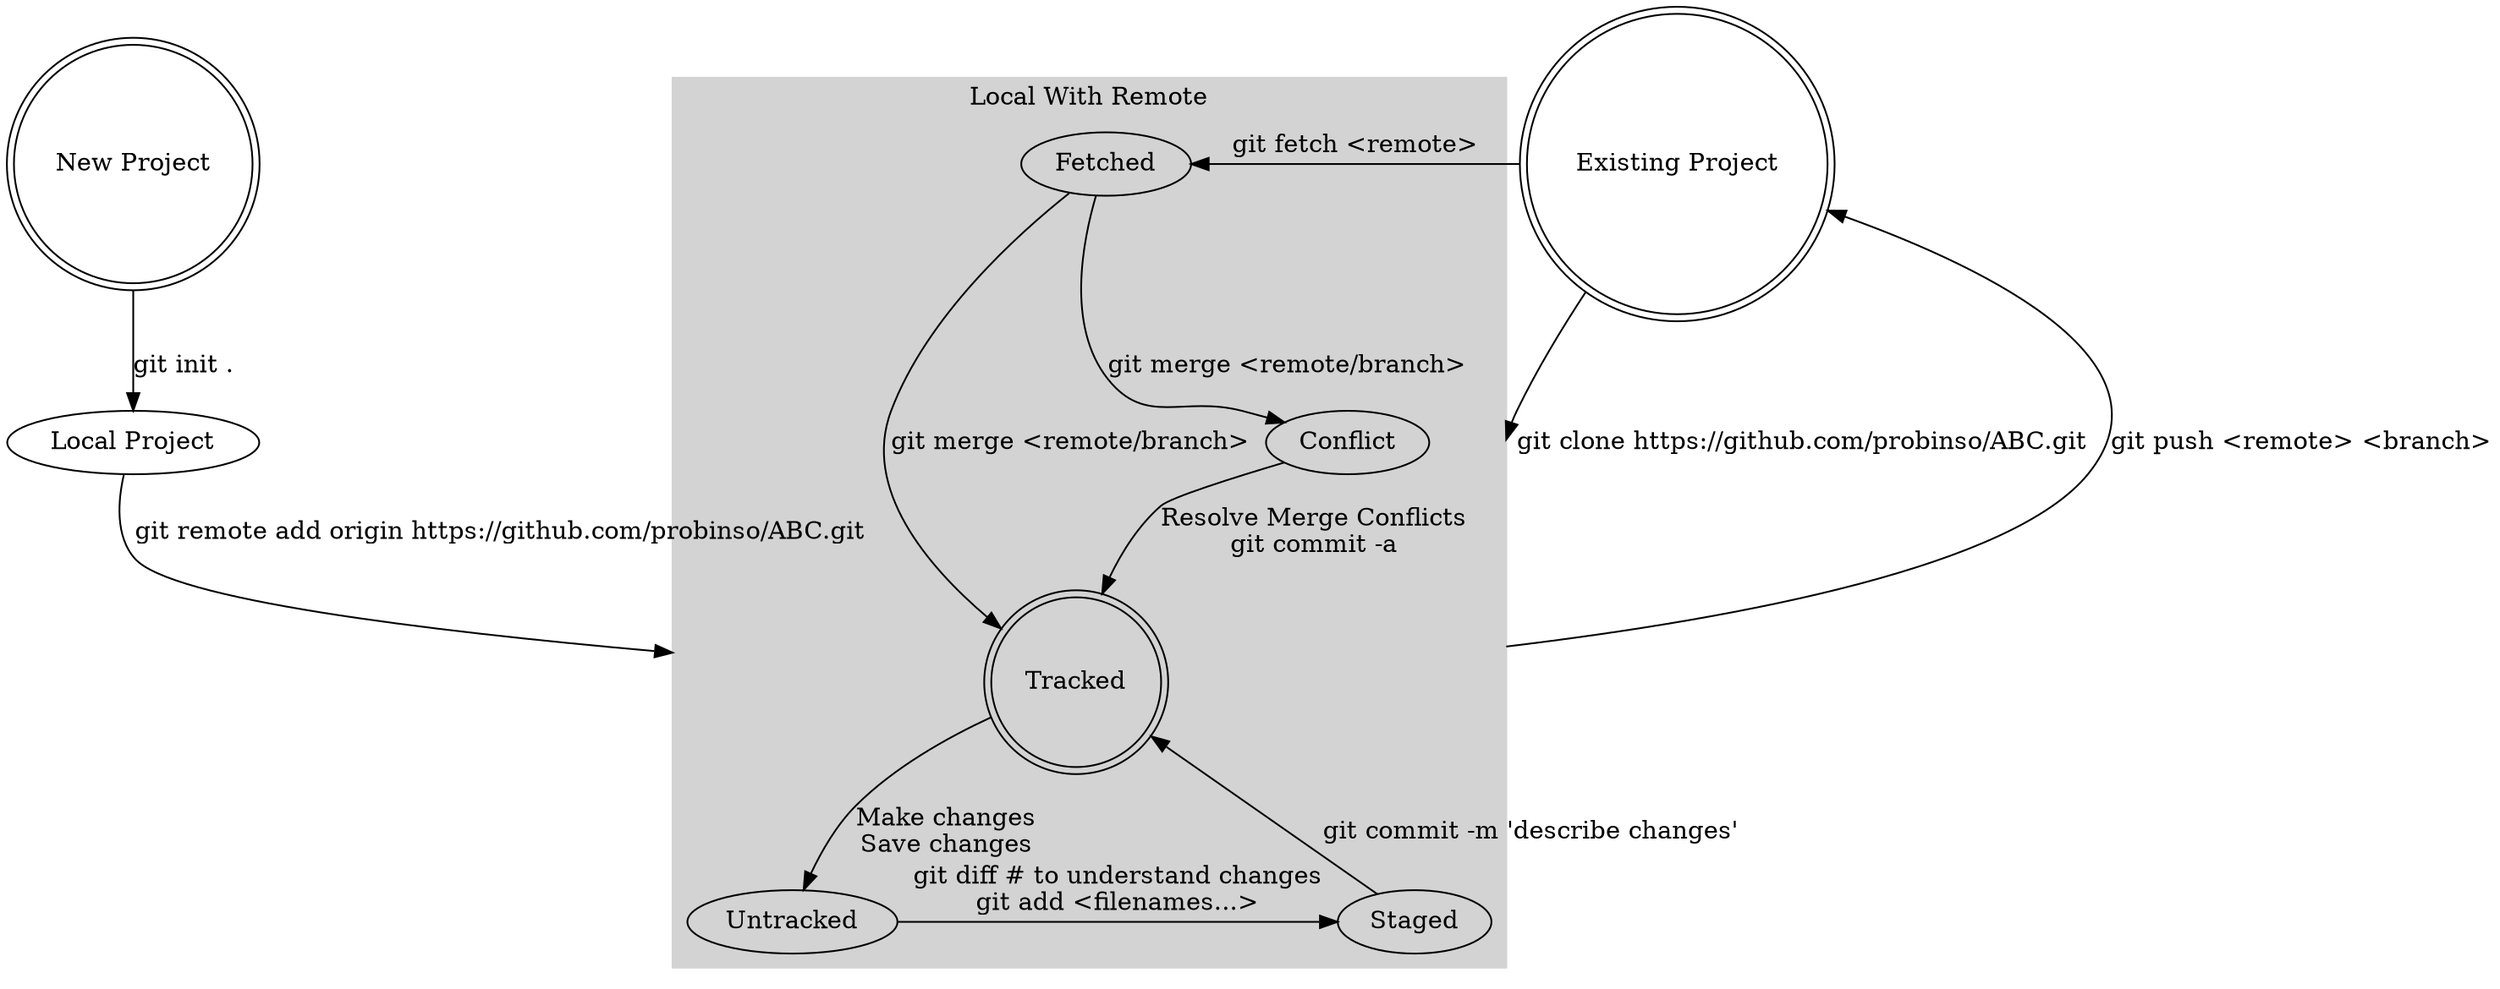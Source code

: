 digraph G {
        aize = "4,4"
        compound=true;
        {
                NewProject[label="New Project", shape=doublecircle];
                ExistingProject[label="Existing Project", shape=doublecircle];
                rank=same;
                };

        Local[label="Local Project"];
        subgraph cluster0 {
                label="Local With Remote";
                color=lightgray;
                style=filled;
                Tracked [shape=doublecircle];
                {Untracked; Staged; rank=same;};

                Tracked -> Untracked [label="Make changes\nSave changes"];
                Untracked -> Staged [label="git diff # to understand changes\ngit add <filenames...>"];
                Staged -> Tracked [label="git commit -m 'describe changes'"];
                Fetched -> {Conflict, Tracked} [label="git merge <remote/branch>"];
                Conflict -> Tracked [label="Resolve Merge Conflicts\ngit commit -a"];
                };
                Local -> Tracked [
                                  label="git remote add origin https://github.com/probinso/ABC.git",
                                  lhead=cluster0];
                NewProject -> Local [label="git init ."];
                ExistingProject -> Tracked [
                                            label="git clone https://github.com/probinso/ABC.git"
                                            lhead=cluster0];
                Tracked -> ExistingProject [label="git push <remote> <branch>", ltail=cluster0];
                ExistingProject -> Fetched [label="git fetch <remote>"];
}
